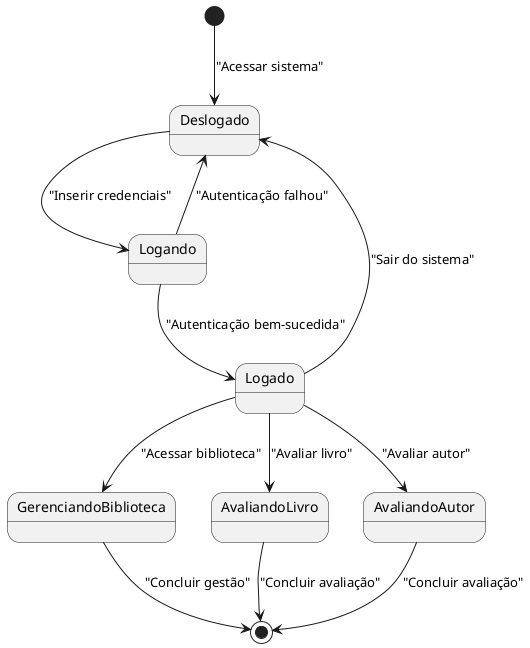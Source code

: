 @startuml Usuario
[*] --> Deslogado : "Acessar sistema"

Deslogado --> Logando : "Inserir credenciais"
Logando --> Logado : "Autenticação bem-sucedida"
Logando --> Deslogado : "Autenticação falhou"

Logado --> GerenciandoBiblioteca : "Acessar biblioteca"
Logado --> AvaliandoLivro : "Avaliar livro"
Logado --> AvaliandoAutor : "Avaliar autor"
Logado --> Deslogado : "Sair do sistema"

GerenciandoBiblioteca --> [*] : "Concluir gestão"
AvaliandoLivro --> [*] : "Concluir avaliação"
AvaliandoAutor --> [*] : "Concluir avaliação"
@enduml
